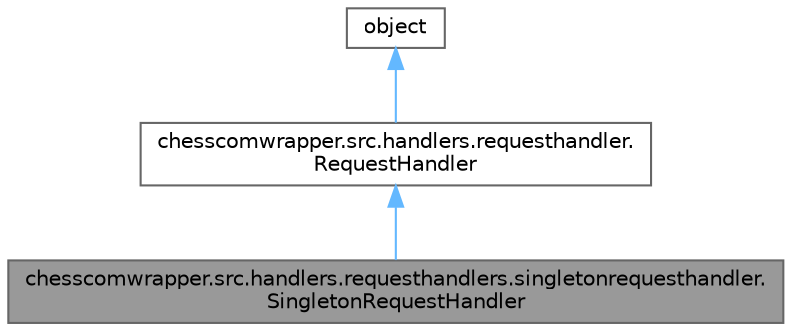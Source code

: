 digraph "chesscomwrapper.src.handlers.requesthandlers.singletonrequesthandler.SingletonRequestHandler"
{
 // LATEX_PDF_SIZE
  bgcolor="transparent";
  edge [fontname=Helvetica,fontsize=10,labelfontname=Helvetica,labelfontsize=10];
  node [fontname=Helvetica,fontsize=10,shape=box,height=0.2,width=0.4];
  Node1 [label="chesscomwrapper.src.handlers.requesthandlers.singletonrequesthandler.\lSingletonRequestHandler",height=0.2,width=0.4,color="gray40", fillcolor="grey60", style="filled", fontcolor="black",tooltip="A python singleton."];
  Node2 -> Node1 [dir="back",color="steelblue1",style="solid"];
  Node2 [label="chesscomwrapper.src.handlers.requesthandler.\lRequestHandler",height=0.2,width=0.4,color="gray40", fillcolor="white", style="filled",URL="$classchesscomwrapper_1_1src_1_1handlers_1_1requesthandler_1_1_request_handler.html",tooltip="Interface for RequestHandler."];
  Node3 -> Node2 [dir="back",color="steelblue1",style="solid"];
  Node3 [label="object",height=0.2,width=0.4,color="gray40", fillcolor="white", style="filled",tooltip=" "];
}
